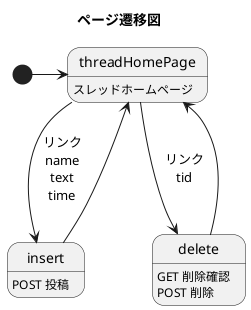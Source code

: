 @startuml
title ページ遷移図

threadHomePage : スレッドホームページ
insert : POST 投稿
delete : GET 削除確認\nPOST 削除

[*] -> threadHomePage
threadHomePage --> insert:リンク\nname\ntext\ntime
insert --> threadHomePage

threadHomePage --> delete:リンク\ntid
delete --> threadHomePage

@enduml